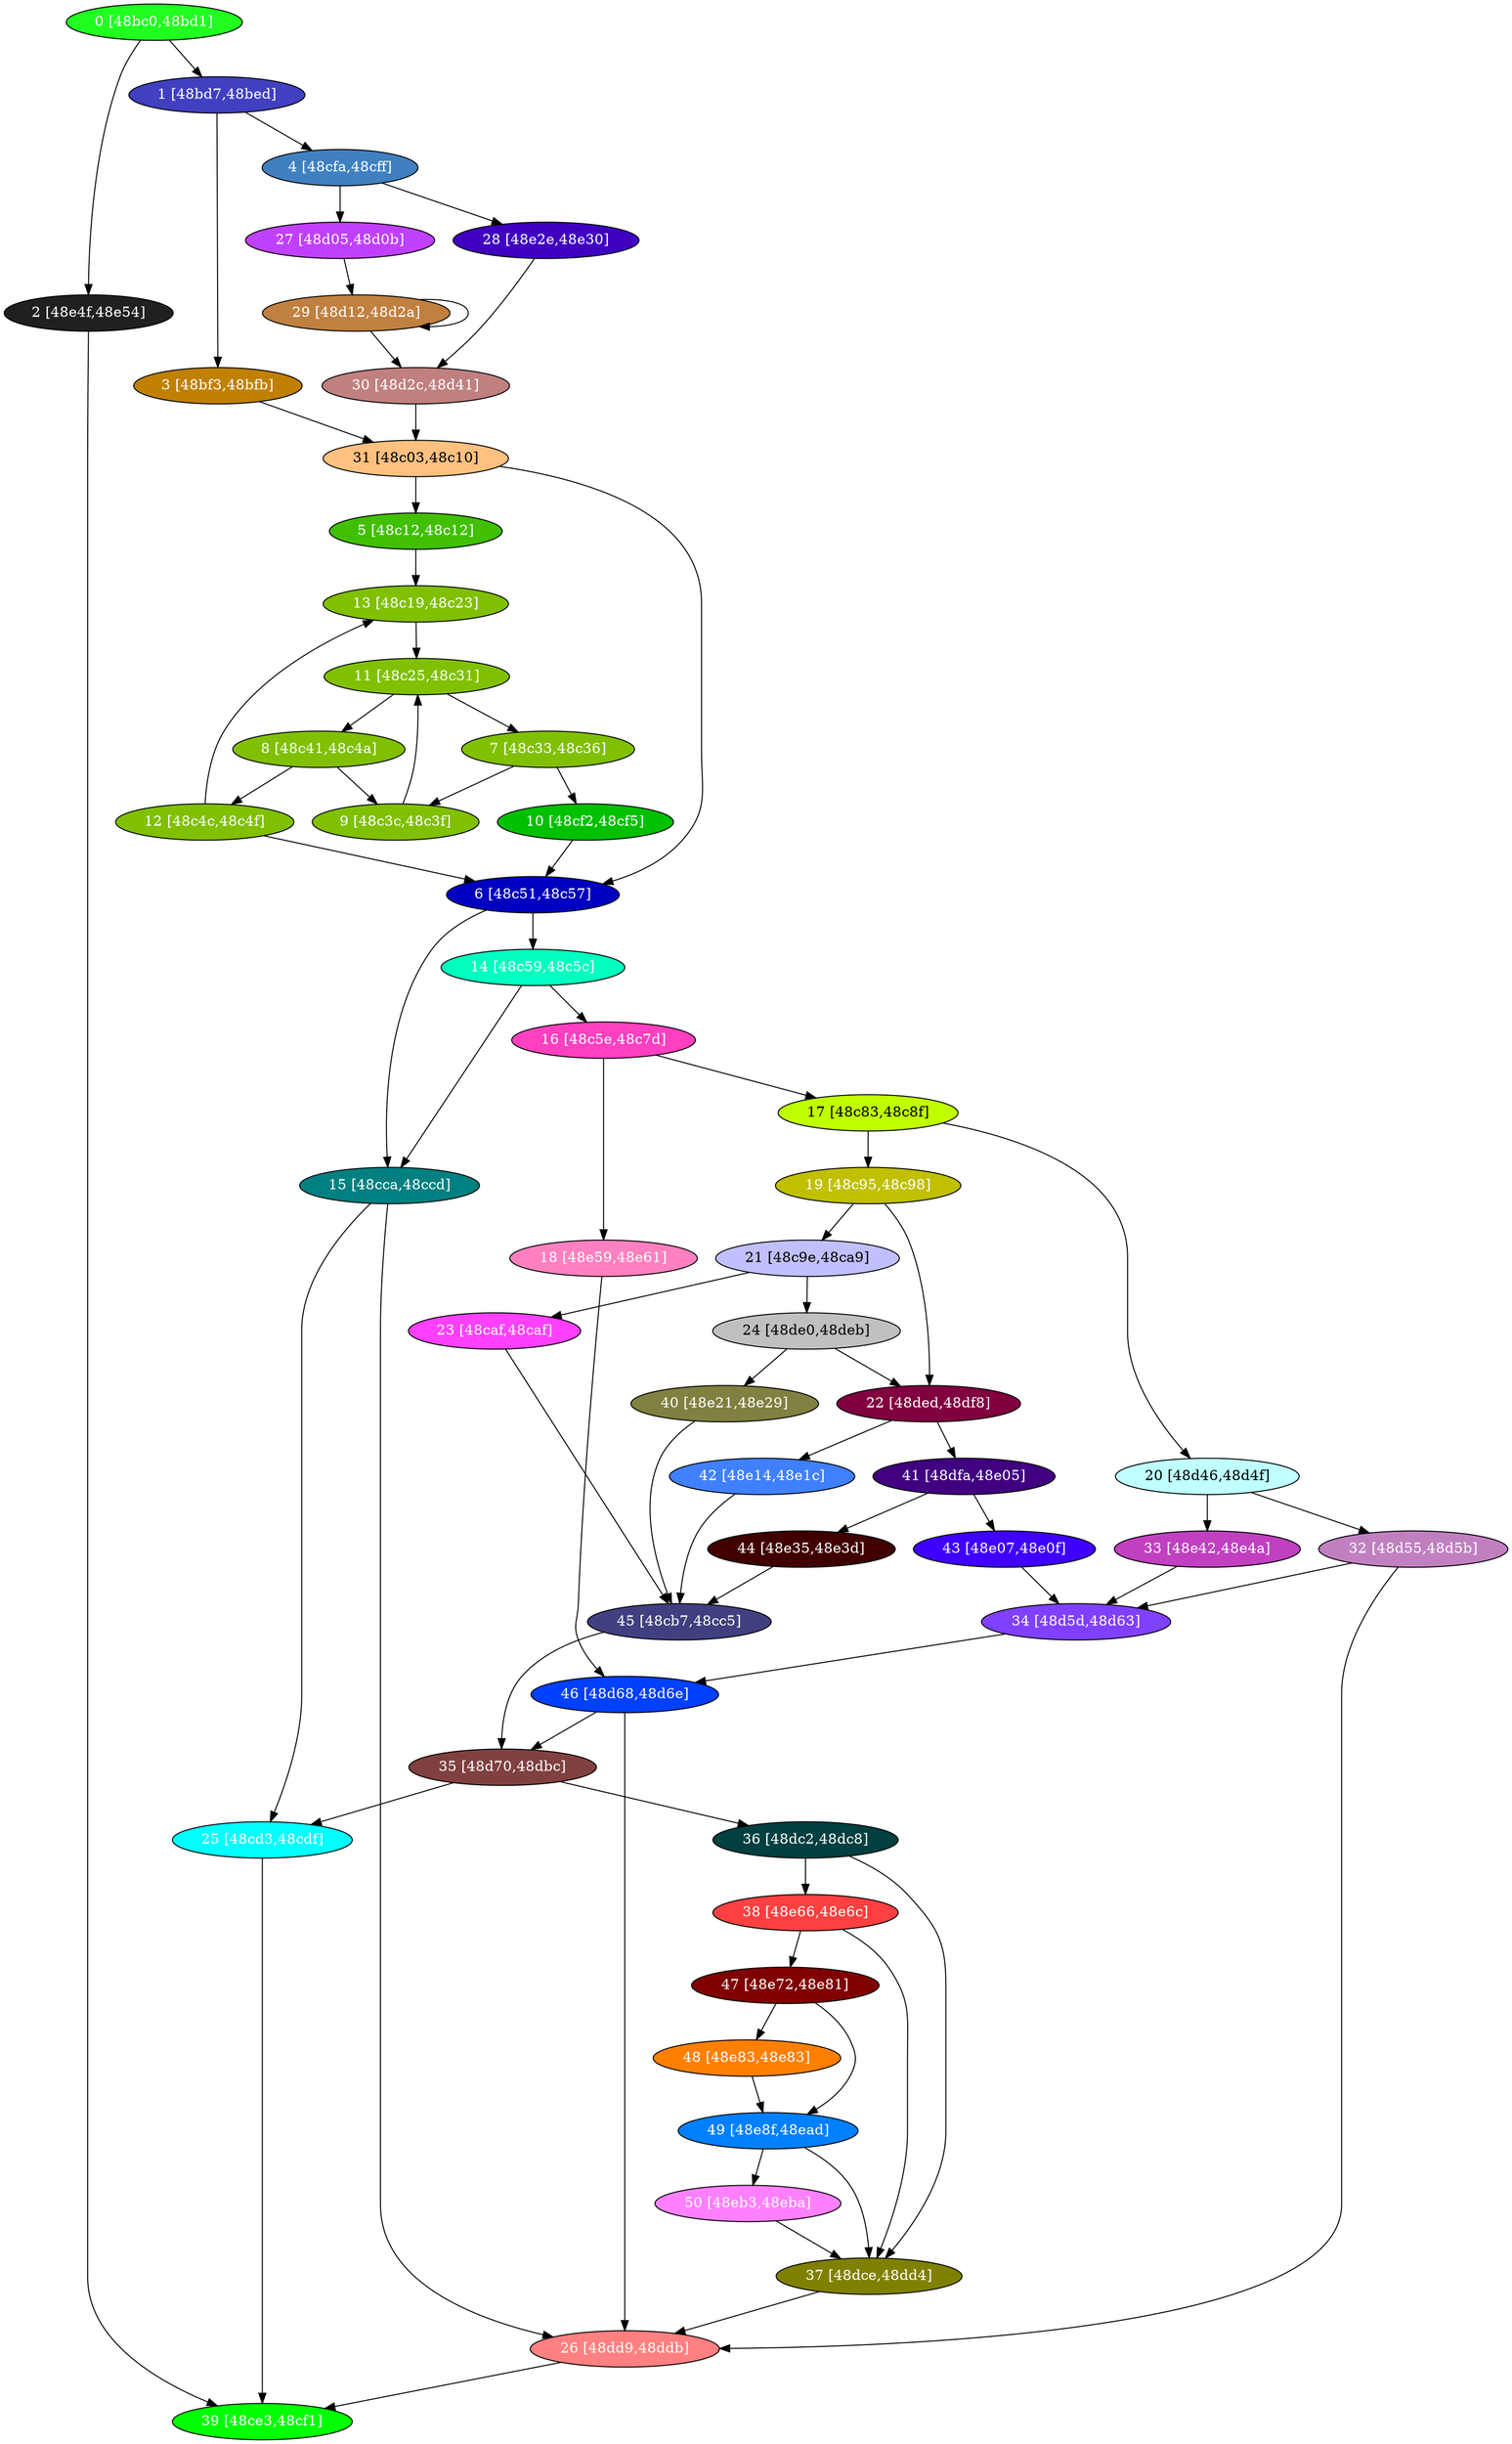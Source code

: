 diGraph libnss3{
	libnss3_0  [style=filled fillcolor="#20FF20" fontcolor="#ffffff" shape=oval label="0 [48bc0,48bd1]"]
	libnss3_1  [style=filled fillcolor="#4040C0" fontcolor="#ffffff" shape=oval label="1 [48bd7,48bed]"]
	libnss3_2  [style=filled fillcolor="#202020" fontcolor="#ffffff" shape=oval label="2 [48e4f,48e54]"]
	libnss3_3  [style=filled fillcolor="#C08000" fontcolor="#ffffff" shape=oval label="3 [48bf3,48bfb]"]
	libnss3_4  [style=filled fillcolor="#4080C0" fontcolor="#ffffff" shape=oval label="4 [48cfa,48cff]"]
	libnss3_5  [style=filled fillcolor="#40C000" fontcolor="#ffffff" shape=oval label="5 [48c12,48c12]"]
	libnss3_6  [style=filled fillcolor="#0000C0" fontcolor="#ffffff" shape=oval label="6 [48c51,48c57]"]
	libnss3_7  [style=filled fillcolor="#80C000" fontcolor="#ffffff" shape=oval label="7 [48c33,48c36]"]
	libnss3_8  [style=filled fillcolor="#80C000" fontcolor="#ffffff" shape=oval label="8 [48c41,48c4a]"]
	libnss3_9  [style=filled fillcolor="#80C000" fontcolor="#ffffff" shape=oval label="9 [48c3c,48c3f]"]
	libnss3_a  [style=filled fillcolor="#00C000" fontcolor="#ffffff" shape=oval label="10 [48cf2,48cf5]"]
	libnss3_b  [style=filled fillcolor="#80C000" fontcolor="#ffffff" shape=oval label="11 [48c25,48c31]"]
	libnss3_c  [style=filled fillcolor="#80C000" fontcolor="#ffffff" shape=oval label="12 [48c4c,48c4f]"]
	libnss3_d  [style=filled fillcolor="#80C000" fontcolor="#ffffff" shape=oval label="13 [48c19,48c23]"]
	libnss3_e  [style=filled fillcolor="#00FFC0" fontcolor="#ffffff" shape=oval label="14 [48c59,48c5c]"]
	libnss3_f  [style=filled fillcolor="#008080" fontcolor="#ffffff" shape=oval label="15 [48cca,48ccd]"]
	libnss3_10  [style=filled fillcolor="#FF40C0" fontcolor="#ffffff" shape=oval label="16 [48c5e,48c7d]"]
	libnss3_11  [style=filled fillcolor="#C0FF00" fontcolor="#000000" shape=oval label="17 [48c83,48c8f]"]
	libnss3_12  [style=filled fillcolor="#FF80C0" fontcolor="#ffffff" shape=oval label="18 [48e59,48e61]"]
	libnss3_13  [style=filled fillcolor="#C0C000" fontcolor="#ffffff" shape=oval label="19 [48c95,48c98]"]
	libnss3_14  [style=filled fillcolor="#C0FFFF" fontcolor="#000000" shape=oval label="20 [48d46,48d4f]"]
	libnss3_15  [style=filled fillcolor="#C0C0FF" fontcolor="#000000" shape=oval label="21 [48c9e,48ca9]"]
	libnss3_16  [style=filled fillcolor="#800040" fontcolor="#ffffff" shape=oval label="22 [48ded,48df8]"]
	libnss3_17  [style=filled fillcolor="#FF40FF" fontcolor="#ffffff" shape=oval label="23 [48caf,48caf]"]
	libnss3_18  [style=filled fillcolor="#C0C0C0" fontcolor="#000000" shape=oval label="24 [48de0,48deb]"]
	libnss3_19  [style=filled fillcolor="#00FFFF" fontcolor="#ffffff" shape=oval label="25 [48cd3,48cdf]"]
	libnss3_1a  [style=filled fillcolor="#FF8080" fontcolor="#ffffff" shape=oval label="26 [48dd9,48ddb]"]
	libnss3_1b  [style=filled fillcolor="#C040FF" fontcolor="#ffffff" shape=oval label="27 [48d05,48d0b]"]
	libnss3_1c  [style=filled fillcolor="#4000C0" fontcolor="#ffffff" shape=oval label="28 [48e2e,48e30]"]
	libnss3_1d  [style=filled fillcolor="#C08040" fontcolor="#ffffff" shape=oval label="29 [48d12,48d2a]"]
	libnss3_1e  [style=filled fillcolor="#C08080" fontcolor="#ffffff" shape=oval label="30 [48d2c,48d41]"]
	libnss3_1f  [style=filled fillcolor="#FFC080" fontcolor="#000000" shape=oval label="31 [48c03,48c10]"]
	libnss3_20  [style=filled fillcolor="#C080C0" fontcolor="#ffffff" shape=oval label="32 [48d55,48d5b]"]
	libnss3_21  [style=filled fillcolor="#C040C0" fontcolor="#ffffff" shape=oval label="33 [48e42,48e4a]"]
	libnss3_22  [style=filled fillcolor="#8040FF" fontcolor="#ffffff" shape=oval label="34 [48d5d,48d63]"]
	libnss3_23  [style=filled fillcolor="#804040" fontcolor="#ffffff" shape=oval label="35 [48d70,48dbc]"]
	libnss3_24  [style=filled fillcolor="#004040" fontcolor="#ffffff" shape=oval label="36 [48dc2,48dc8]"]
	libnss3_25  [style=filled fillcolor="#808000" fontcolor="#ffffff" shape=oval label="37 [48dce,48dd4]"]
	libnss3_26  [style=filled fillcolor="#FF4040" fontcolor="#ffffff" shape=oval label="38 [48e66,48e6c]"]
	libnss3_27  [style=filled fillcolor="#00FF00" fontcolor="#ffffff" shape=oval label="39 [48ce3,48cf1]"]
	libnss3_28  [style=filled fillcolor="#808040" fontcolor="#ffffff" shape=oval label="40 [48e21,48e29]"]
	libnss3_29  [style=filled fillcolor="#400080" fontcolor="#ffffff" shape=oval label="41 [48dfa,48e05]"]
	libnss3_2a  [style=filled fillcolor="#4080FF" fontcolor="#ffffff" shape=oval label="42 [48e14,48e1c]"]
	libnss3_2b  [style=filled fillcolor="#4000FF" fontcolor="#ffffff" shape=oval label="43 [48e07,48e0f]"]
	libnss3_2c  [style=filled fillcolor="#400000" fontcolor="#ffffff" shape=oval label="44 [48e35,48e3d]"]
	libnss3_2d  [style=filled fillcolor="#404080" fontcolor="#ffffff" shape=oval label="45 [48cb7,48cc5]"]
	libnss3_2e  [style=filled fillcolor="#0040FF" fontcolor="#ffffff" shape=oval label="46 [48d68,48d6e]"]
	libnss3_2f  [style=filled fillcolor="#800000" fontcolor="#ffffff" shape=oval label="47 [48e72,48e81]"]
	libnss3_30  [style=filled fillcolor="#FF8000" fontcolor="#ffffff" shape=oval label="48 [48e83,48e83]"]
	libnss3_31  [style=filled fillcolor="#0080FF" fontcolor="#ffffff" shape=oval label="49 [48e8f,48ead]"]
	libnss3_32  [style=filled fillcolor="#FF80FF" fontcolor="#ffffff" shape=oval label="50 [48eb3,48eba]"]

	libnss3_0 -> libnss3_1
	libnss3_0 -> libnss3_2
	libnss3_1 -> libnss3_3
	libnss3_1 -> libnss3_4
	libnss3_2 -> libnss3_27
	libnss3_3 -> libnss3_1f
	libnss3_4 -> libnss3_1b
	libnss3_4 -> libnss3_1c
	libnss3_5 -> libnss3_d
	libnss3_6 -> libnss3_e
	libnss3_6 -> libnss3_f
	libnss3_7 -> libnss3_9
	libnss3_7 -> libnss3_a
	libnss3_8 -> libnss3_9
	libnss3_8 -> libnss3_c
	libnss3_9 -> libnss3_b
	libnss3_a -> libnss3_6
	libnss3_b -> libnss3_7
	libnss3_b -> libnss3_8
	libnss3_c -> libnss3_6
	libnss3_c -> libnss3_d
	libnss3_d -> libnss3_b
	libnss3_e -> libnss3_f
	libnss3_e -> libnss3_10
	libnss3_f -> libnss3_19
	libnss3_f -> libnss3_1a
	libnss3_10 -> libnss3_11
	libnss3_10 -> libnss3_12
	libnss3_11 -> libnss3_13
	libnss3_11 -> libnss3_14
	libnss3_12 -> libnss3_2e
	libnss3_13 -> libnss3_15
	libnss3_13 -> libnss3_16
	libnss3_14 -> libnss3_20
	libnss3_14 -> libnss3_21
	libnss3_15 -> libnss3_17
	libnss3_15 -> libnss3_18
	libnss3_16 -> libnss3_29
	libnss3_16 -> libnss3_2a
	libnss3_17 -> libnss3_2d
	libnss3_18 -> libnss3_16
	libnss3_18 -> libnss3_28
	libnss3_19 -> libnss3_27
	libnss3_1a -> libnss3_27
	libnss3_1b -> libnss3_1d
	libnss3_1c -> libnss3_1e
	libnss3_1d -> libnss3_1d
	libnss3_1d -> libnss3_1e
	libnss3_1e -> libnss3_1f
	libnss3_1f -> libnss3_5
	libnss3_1f -> libnss3_6
	libnss3_20 -> libnss3_1a
	libnss3_20 -> libnss3_22
	libnss3_21 -> libnss3_22
	libnss3_22 -> libnss3_2e
	libnss3_23 -> libnss3_19
	libnss3_23 -> libnss3_24
	libnss3_24 -> libnss3_25
	libnss3_24 -> libnss3_26
	libnss3_25 -> libnss3_1a
	libnss3_26 -> libnss3_25
	libnss3_26 -> libnss3_2f
	libnss3_28 -> libnss3_2d
	libnss3_29 -> libnss3_2b
	libnss3_29 -> libnss3_2c
	libnss3_2a -> libnss3_2d
	libnss3_2b -> libnss3_22
	libnss3_2c -> libnss3_2d
	libnss3_2d -> libnss3_23
	libnss3_2e -> libnss3_1a
	libnss3_2e -> libnss3_23
	libnss3_2f -> libnss3_30
	libnss3_2f -> libnss3_31
	libnss3_30 -> libnss3_31
	libnss3_31 -> libnss3_25
	libnss3_31 -> libnss3_32
	libnss3_32 -> libnss3_25
}